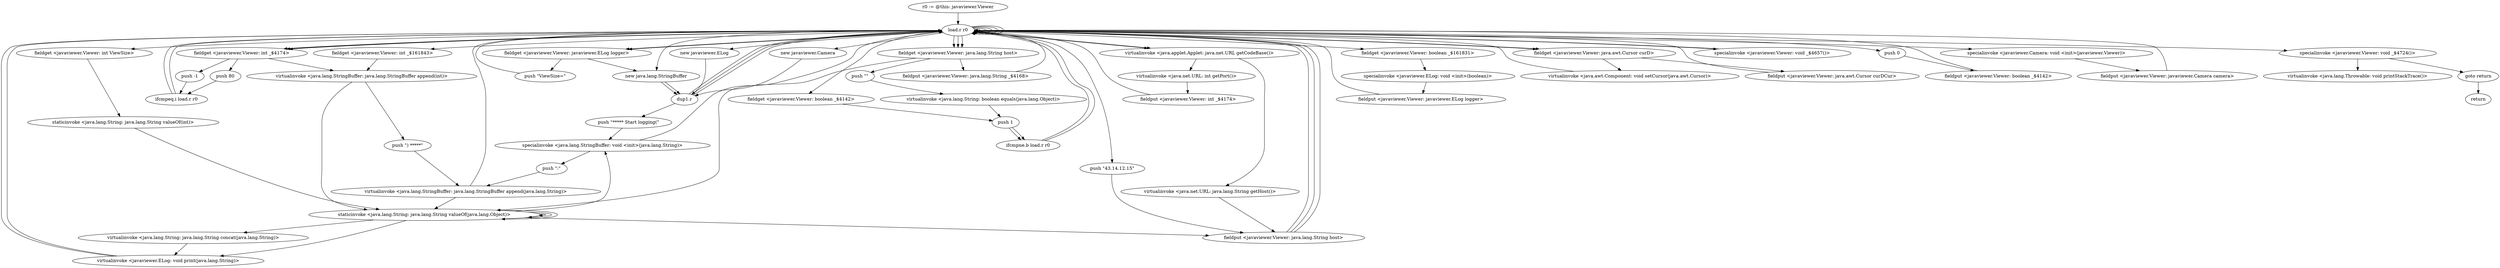 digraph "" {
    "r0 := @this: javaviewer.Viewer"
    "load.r r0"
    "r0 := @this: javaviewer.Viewer"->"load.r r0";
    "new javaviewer.ELog"
    "load.r r0"->"new javaviewer.ELog";
    "dup1.r"
    "new javaviewer.ELog"->"dup1.r";
    "dup1.r"->"load.r r0";
    "fieldget <javaviewer.Viewer: boolean _$161831>"
    "load.r r0"->"fieldget <javaviewer.Viewer: boolean _$161831>";
    "specialinvoke <javaviewer.ELog: void <init>(boolean)>"
    "fieldget <javaviewer.Viewer: boolean _$161831>"->"specialinvoke <javaviewer.ELog: void <init>(boolean)>";
    "fieldput <javaviewer.Viewer: javaviewer.ELog logger>"
    "specialinvoke <javaviewer.ELog: void <init>(boolean)>"->"fieldput <javaviewer.Viewer: javaviewer.ELog logger>";
    "fieldput <javaviewer.Viewer: javaviewer.ELog logger>"->"load.r r0";
    "fieldget <javaviewer.Viewer: javaviewer.ELog logger>"
    "load.r r0"->"fieldget <javaviewer.Viewer: javaviewer.ELog logger>";
    "new java.lang.StringBuffer"
    "fieldget <javaviewer.Viewer: javaviewer.ELog logger>"->"new java.lang.StringBuffer";
    "new java.lang.StringBuffer"->"dup1.r";
    "push \"***** Start logging(\""
    "dup1.r"->"push \"***** Start logging(\"";
    "specialinvoke <java.lang.StringBuffer: void <init>(java.lang.String)>"
    "push \"***** Start logging(\""->"specialinvoke <java.lang.StringBuffer: void <init>(java.lang.String)>";
    "specialinvoke <java.lang.StringBuffer: void <init>(java.lang.String)>"->"load.r r0";
    "fieldget <javaviewer.Viewer: int _$161843>"
    "load.r r0"->"fieldget <javaviewer.Viewer: int _$161843>";
    "virtualinvoke <java.lang.StringBuffer: java.lang.StringBuffer append(int)>"
    "fieldget <javaviewer.Viewer: int _$161843>"->"virtualinvoke <java.lang.StringBuffer: java.lang.StringBuffer append(int)>";
    "push \") *****\""
    "virtualinvoke <java.lang.StringBuffer: java.lang.StringBuffer append(int)>"->"push \") *****\"";
    "virtualinvoke <java.lang.StringBuffer: java.lang.StringBuffer append(java.lang.String)>"
    "push \") *****\""->"virtualinvoke <java.lang.StringBuffer: java.lang.StringBuffer append(java.lang.String)>";
    "staticinvoke <java.lang.String: java.lang.String valueOf(java.lang.Object)>"
    "virtualinvoke <java.lang.StringBuffer: java.lang.StringBuffer append(java.lang.String)>"->"staticinvoke <java.lang.String: java.lang.String valueOf(java.lang.Object)>";
    "staticinvoke <java.lang.String: java.lang.String valueOf(java.lang.Object)>"->"staticinvoke <java.lang.String: java.lang.String valueOf(java.lang.Object)>";
    "virtualinvoke <javaviewer.ELog: void print(java.lang.String)>"
    "staticinvoke <java.lang.String: java.lang.String valueOf(java.lang.Object)>"->"virtualinvoke <javaviewer.ELog: void print(java.lang.String)>";
    "virtualinvoke <javaviewer.ELog: void print(java.lang.String)>"->"load.r r0";
    "load.r r0"->"load.r r0";
    "fieldget <javaviewer.Viewer: java.awt.Cursor curD>"
    "load.r r0"->"fieldget <javaviewer.Viewer: java.awt.Cursor curD>";
    "virtualinvoke <java.awt.Component: void setCursor(java.awt.Cursor)>"
    "fieldget <javaviewer.Viewer: java.awt.Cursor curD>"->"virtualinvoke <java.awt.Component: void setCursor(java.awt.Cursor)>";
    "virtualinvoke <java.awt.Component: void setCursor(java.awt.Cursor)>"->"load.r r0";
    "load.r r0"->"load.r r0";
    "load.r r0"->"fieldget <javaviewer.Viewer: java.awt.Cursor curD>";
    "fieldput <javaviewer.Viewer: java.awt.Cursor curDCur>"
    "fieldget <javaviewer.Viewer: java.awt.Cursor curD>"->"fieldput <javaviewer.Viewer: java.awt.Cursor curDCur>";
    "fieldput <javaviewer.Viewer: java.awt.Cursor curDCur>"->"load.r r0";
    "fieldget <javaviewer.Viewer: boolean _$4142>"
    "load.r r0"->"fieldget <javaviewer.Viewer: boolean _$4142>";
    "push 1"
    "fieldget <javaviewer.Viewer: boolean _$4142>"->"push 1";
    "ifcmpne.b load.r r0"
    "push 1"->"ifcmpne.b load.r r0";
    "ifcmpne.b load.r r0"->"load.r r0";
    "specialinvoke <javaviewer.Viewer: void _$4657()>"
    "load.r r0"->"specialinvoke <javaviewer.Viewer: void _$4657()>";
    "specialinvoke <javaviewer.Viewer: void _$4657()>"->"load.r r0";
    "push 0"
    "load.r r0"->"push 0";
    "fieldput <javaviewer.Viewer: boolean _$4142>"
    "push 0"->"fieldput <javaviewer.Viewer: boolean _$4142>";
    "fieldput <javaviewer.Viewer: boolean _$4142>"->"load.r r0";
    "load.r r0"->"fieldget <javaviewer.Viewer: javaviewer.ELog logger>";
    "push \"ViewSize=\""
    "fieldget <javaviewer.Viewer: javaviewer.ELog logger>"->"push \"ViewSize=\"";
    "push \"ViewSize=\""->"load.r r0";
    "fieldget <javaviewer.Viewer: int ViewSize>"
    "load.r r0"->"fieldget <javaviewer.Viewer: int ViewSize>";
    "staticinvoke <java.lang.String: java.lang.String valueOf(int)>"
    "fieldget <javaviewer.Viewer: int ViewSize>"->"staticinvoke <java.lang.String: java.lang.String valueOf(int)>";
    "staticinvoke <java.lang.String: java.lang.String valueOf(int)>"->"staticinvoke <java.lang.String: java.lang.String valueOf(java.lang.Object)>";
    "virtualinvoke <java.lang.String: java.lang.String concat(java.lang.String)>"
    "staticinvoke <java.lang.String: java.lang.String valueOf(java.lang.Object)>"->"virtualinvoke <java.lang.String: java.lang.String concat(java.lang.String)>";
    "virtualinvoke <java.lang.String: java.lang.String concat(java.lang.String)>"->"virtualinvoke <javaviewer.ELog: void print(java.lang.String)>";
    "virtualinvoke <javaviewer.ELog: void print(java.lang.String)>"->"load.r r0";
    "load.r r0"->"load.r r0";
    "virtualinvoke <java.applet.Applet: java.net.URL getCodeBase()>"
    "load.r r0"->"virtualinvoke <java.applet.Applet: java.net.URL getCodeBase()>";
    "virtualinvoke <java.net.URL: java.lang.String getHost()>"
    "virtualinvoke <java.applet.Applet: java.net.URL getCodeBase()>"->"virtualinvoke <java.net.URL: java.lang.String getHost()>";
    "fieldput <javaviewer.Viewer: java.lang.String host>"
    "virtualinvoke <java.net.URL: java.lang.String getHost()>"->"fieldput <javaviewer.Viewer: java.lang.String host>";
    "fieldput <javaviewer.Viewer: java.lang.String host>"->"load.r r0";
    "load.r r0"->"load.r r0";
    "load.r r0"->"virtualinvoke <java.applet.Applet: java.net.URL getCodeBase()>";
    "virtualinvoke <java.net.URL: int getPort()>"
    "virtualinvoke <java.applet.Applet: java.net.URL getCodeBase()>"->"virtualinvoke <java.net.URL: int getPort()>";
    "fieldput <javaviewer.Viewer: int _$4174>"
    "virtualinvoke <java.net.URL: int getPort()>"->"fieldput <javaviewer.Viewer: int _$4174>";
    "fieldput <javaviewer.Viewer: int _$4174>"->"load.r r0";
    "fieldget <javaviewer.Viewer: int _$4174>"
    "load.r r0"->"fieldget <javaviewer.Viewer: int _$4174>";
    "push 80"
    "fieldget <javaviewer.Viewer: int _$4174>"->"push 80";
    "ifcmpeq.i load.r r0"
    "push 80"->"ifcmpeq.i load.r r0";
    "ifcmpeq.i load.r r0"->"load.r r0";
    "load.r r0"->"fieldget <javaviewer.Viewer: int _$4174>";
    "push -1"
    "fieldget <javaviewer.Viewer: int _$4174>"->"push -1";
    "push -1"->"ifcmpeq.i load.r r0";
    "ifcmpeq.i load.r r0"->"load.r r0";
    "load.r r0"->"new java.lang.StringBuffer";
    "new java.lang.StringBuffer"->"dup1.r";
    "dup1.r"->"load.r r0";
    "fieldget <javaviewer.Viewer: java.lang.String host>"
    "load.r r0"->"fieldget <javaviewer.Viewer: java.lang.String host>";
    "fieldget <javaviewer.Viewer: java.lang.String host>"->"staticinvoke <java.lang.String: java.lang.String valueOf(java.lang.Object)>";
    "staticinvoke <java.lang.String: java.lang.String valueOf(java.lang.Object)>"->"staticinvoke <java.lang.String: java.lang.String valueOf(java.lang.Object)>";
    "staticinvoke <java.lang.String: java.lang.String valueOf(java.lang.Object)>"->"specialinvoke <java.lang.StringBuffer: void <init>(java.lang.String)>";
    "push \":\""
    "specialinvoke <java.lang.StringBuffer: void <init>(java.lang.String)>"->"push \":\"";
    "push \":\""->"virtualinvoke <java.lang.StringBuffer: java.lang.StringBuffer append(java.lang.String)>";
    "virtualinvoke <java.lang.StringBuffer: java.lang.StringBuffer append(java.lang.String)>"->"load.r r0";
    "load.r r0"->"fieldget <javaviewer.Viewer: int _$4174>";
    "fieldget <javaviewer.Viewer: int _$4174>"->"virtualinvoke <java.lang.StringBuffer: java.lang.StringBuffer append(int)>";
    "virtualinvoke <java.lang.StringBuffer: java.lang.StringBuffer append(int)>"->"staticinvoke <java.lang.String: java.lang.String valueOf(java.lang.Object)>";
    "staticinvoke <java.lang.String: java.lang.String valueOf(java.lang.Object)>"->"staticinvoke <java.lang.String: java.lang.String valueOf(java.lang.Object)>";
    "staticinvoke <java.lang.String: java.lang.String valueOf(java.lang.Object)>"->"fieldput <javaviewer.Viewer: java.lang.String host>";
    "fieldput <javaviewer.Viewer: java.lang.String host>"->"load.r r0";
    "load.r r0"->"fieldget <javaviewer.Viewer: java.lang.String host>";
    "push \"\""
    "fieldget <javaviewer.Viewer: java.lang.String host>"->"push \"\"";
    "virtualinvoke <java.lang.String: boolean equals(java.lang.Object)>"
    "push \"\""->"virtualinvoke <java.lang.String: boolean equals(java.lang.Object)>";
    "virtualinvoke <java.lang.String: boolean equals(java.lang.Object)>"->"push 1";
    "push 1"->"ifcmpne.b load.r r0";
    "ifcmpne.b load.r r0"->"load.r r0";
    "push \"43.14.12.15\""
    "load.r r0"->"push \"43.14.12.15\"";
    "push \"43.14.12.15\""->"fieldput <javaviewer.Viewer: java.lang.String host>";
    "fieldput <javaviewer.Viewer: java.lang.String host>"->"load.r r0";
    "load.r r0"->"load.r r0";
    "load.r r0"->"fieldget <javaviewer.Viewer: java.lang.String host>";
    "fieldput <javaviewer.Viewer: java.lang.String _$4168>"
    "fieldget <javaviewer.Viewer: java.lang.String host>"->"fieldput <javaviewer.Viewer: java.lang.String _$4168>";
    "fieldput <javaviewer.Viewer: java.lang.String _$4168>"->"load.r r0";
    "new javaviewer.Camera"
    "load.r r0"->"new javaviewer.Camera";
    "new javaviewer.Camera"->"dup1.r";
    "dup1.r"->"load.r r0";
    "specialinvoke <javaviewer.Camera: void <init>(javaviewer.Viewer)>"
    "load.r r0"->"specialinvoke <javaviewer.Camera: void <init>(javaviewer.Viewer)>";
    "fieldput <javaviewer.Viewer: javaviewer.Camera camera>"
    "specialinvoke <javaviewer.Camera: void <init>(javaviewer.Viewer)>"->"fieldput <javaviewer.Viewer: javaviewer.Camera camera>";
    "fieldput <javaviewer.Viewer: javaviewer.Camera camera>"->"load.r r0";
    "specialinvoke <javaviewer.Viewer: void _$4724()>"
    "load.r r0"->"specialinvoke <javaviewer.Viewer: void _$4724()>";
    "goto return"
    "specialinvoke <javaviewer.Viewer: void _$4724()>"->"goto return";
    "return"
    "goto return"->"return";
    "virtualinvoke <java.lang.Throwable: void printStackTrace()>"
    "specialinvoke <javaviewer.Viewer: void _$4724()>"->"virtualinvoke <java.lang.Throwable: void printStackTrace()>";
}

